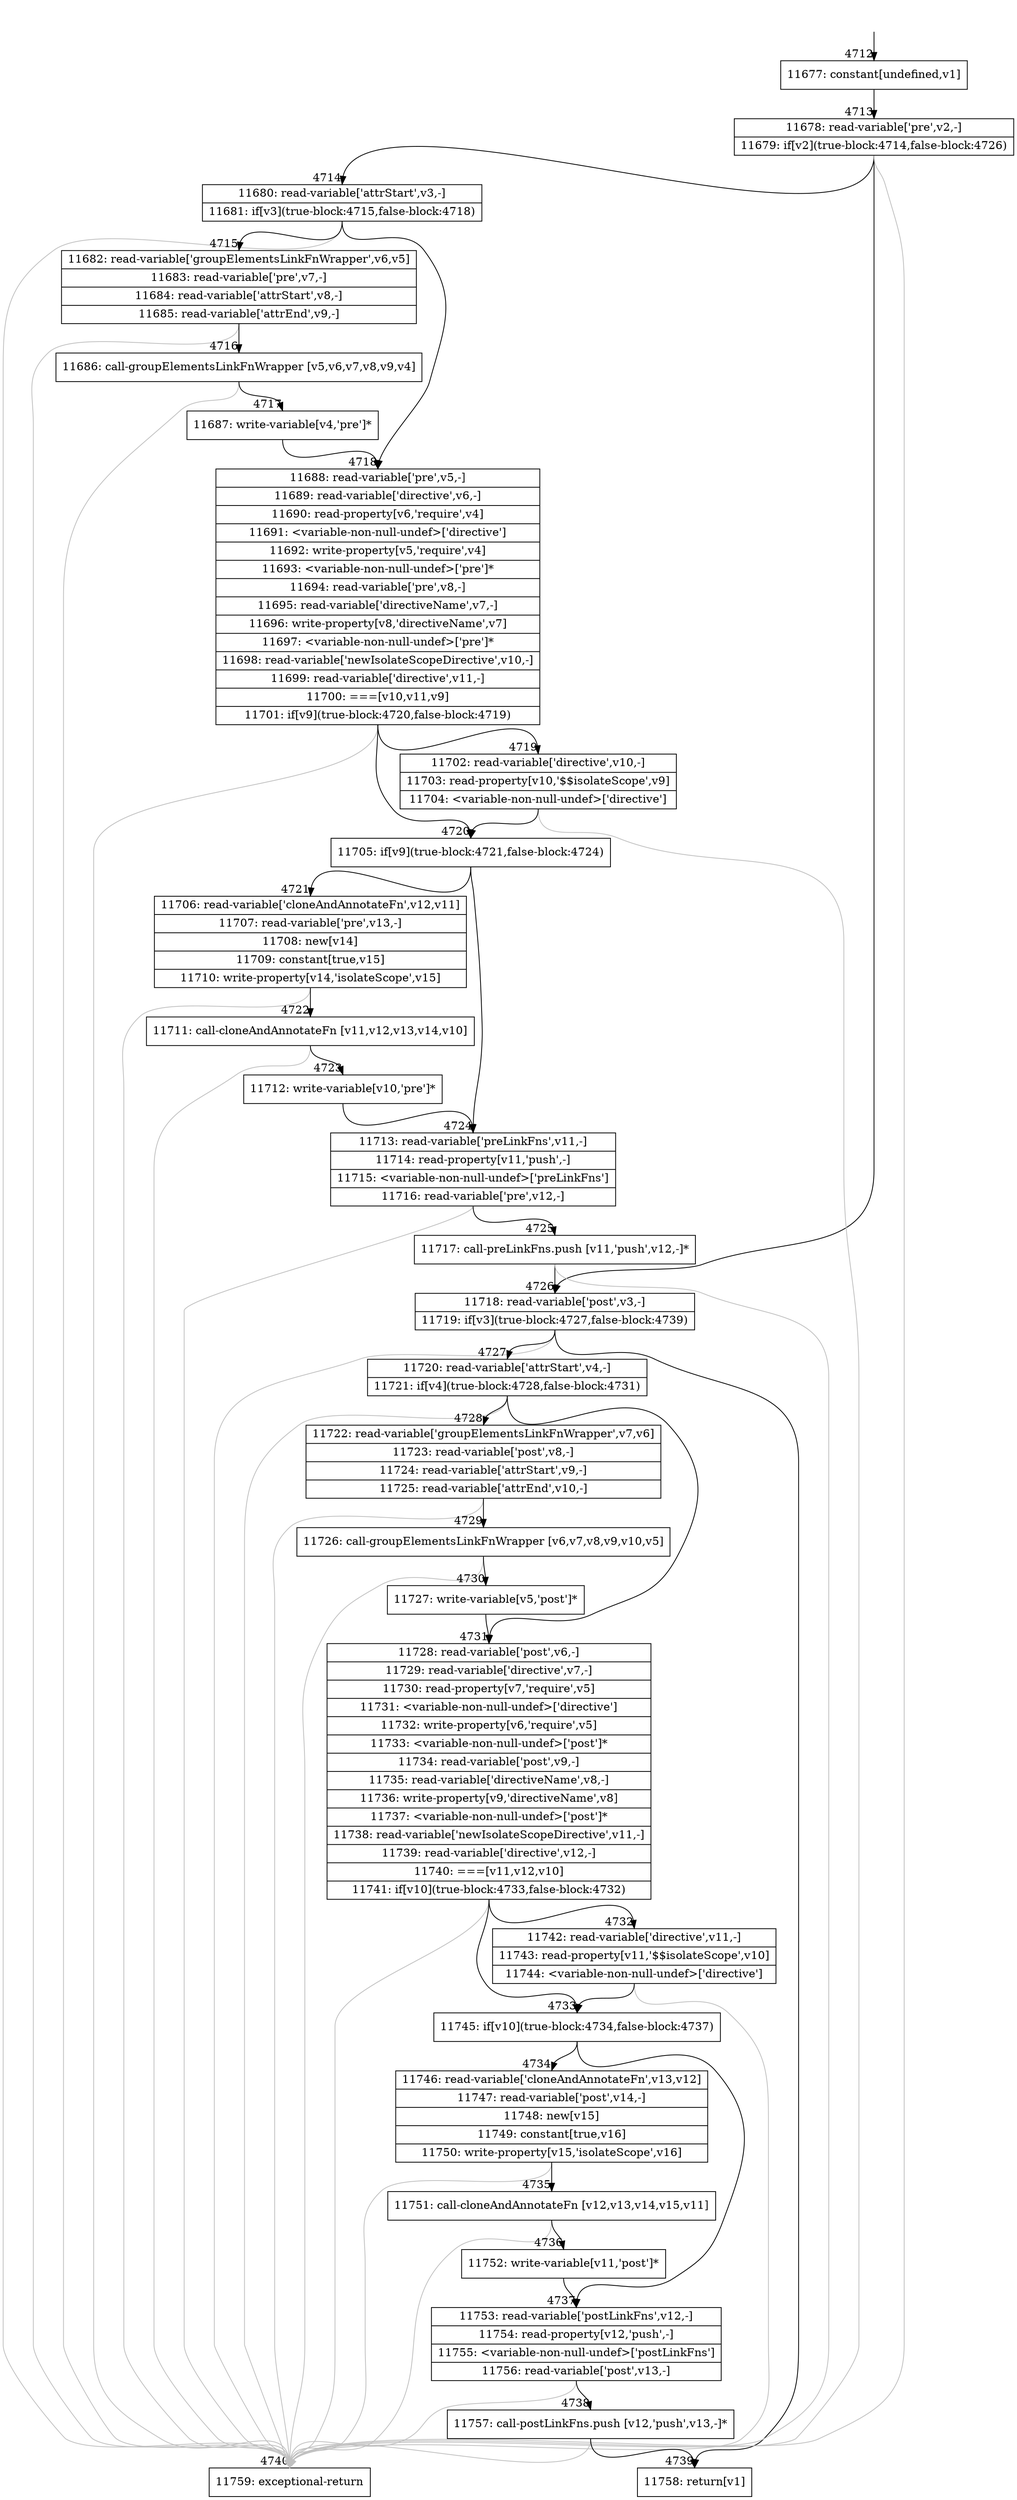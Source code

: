digraph {
rankdir="TD"
BB_entry375[shape=none,label=""];
BB_entry375 -> BB4712 [tailport=s, headport=n, headlabel="    4712"]
BB4712 [shape=record label="{11677: constant[undefined,v1]}" ] 
BB4712 -> BB4713 [tailport=s, headport=n, headlabel="      4713"]
BB4713 [shape=record label="{11678: read-variable['pre',v2,-]|11679: if[v2](true-block:4714,false-block:4726)}" ] 
BB4713 -> BB4714 [tailport=s, headport=n, headlabel="      4714"]
BB4713 -> BB4726 [tailport=s, headport=n, headlabel="      4726"]
BB4713 -> BB4740 [tailport=s, headport=n, color=gray, headlabel="      4740"]
BB4714 [shape=record label="{11680: read-variable['attrStart',v3,-]|11681: if[v3](true-block:4715,false-block:4718)}" ] 
BB4714 -> BB4715 [tailport=s, headport=n, headlabel="      4715"]
BB4714 -> BB4718 [tailport=s, headport=n, headlabel="      4718"]
BB4714 -> BB4740 [tailport=s, headport=n, color=gray]
BB4715 [shape=record label="{11682: read-variable['groupElementsLinkFnWrapper',v6,v5]|11683: read-variable['pre',v7,-]|11684: read-variable['attrStart',v8,-]|11685: read-variable['attrEnd',v9,-]}" ] 
BB4715 -> BB4716 [tailport=s, headport=n, headlabel="      4716"]
BB4715 -> BB4740 [tailport=s, headport=n, color=gray]
BB4716 [shape=record label="{11686: call-groupElementsLinkFnWrapper [v5,v6,v7,v8,v9,v4]}" ] 
BB4716 -> BB4717 [tailport=s, headport=n, headlabel="      4717"]
BB4716 -> BB4740 [tailport=s, headport=n, color=gray]
BB4717 [shape=record label="{11687: write-variable[v4,'pre']*}" ] 
BB4717 -> BB4718 [tailport=s, headport=n]
BB4718 [shape=record label="{11688: read-variable['pre',v5,-]|11689: read-variable['directive',v6,-]|11690: read-property[v6,'require',v4]|11691: \<variable-non-null-undef\>['directive']|11692: write-property[v5,'require',v4]|11693: \<variable-non-null-undef\>['pre']*|11694: read-variable['pre',v8,-]|11695: read-variable['directiveName',v7,-]|11696: write-property[v8,'directiveName',v7]|11697: \<variable-non-null-undef\>['pre']*|11698: read-variable['newIsolateScopeDirective',v10,-]|11699: read-variable['directive',v11,-]|11700: ===[v10,v11,v9]|11701: if[v9](true-block:4720,false-block:4719)}" ] 
BB4718 -> BB4720 [tailport=s, headport=n, headlabel="      4720"]
BB4718 -> BB4719 [tailport=s, headport=n, headlabel="      4719"]
BB4718 -> BB4740 [tailport=s, headport=n, color=gray]
BB4719 [shape=record label="{11702: read-variable['directive',v10,-]|11703: read-property[v10,'$$isolateScope',v9]|11704: \<variable-non-null-undef\>['directive']}" ] 
BB4719 -> BB4720 [tailport=s, headport=n]
BB4719 -> BB4740 [tailport=s, headport=n, color=gray]
BB4720 [shape=record label="{11705: if[v9](true-block:4721,false-block:4724)}" ] 
BB4720 -> BB4721 [tailport=s, headport=n, headlabel="      4721"]
BB4720 -> BB4724 [tailport=s, headport=n, headlabel="      4724"]
BB4721 [shape=record label="{11706: read-variable['cloneAndAnnotateFn',v12,v11]|11707: read-variable['pre',v13,-]|11708: new[v14]|11709: constant[true,v15]|11710: write-property[v14,'isolateScope',v15]}" ] 
BB4721 -> BB4722 [tailport=s, headport=n, headlabel="      4722"]
BB4721 -> BB4740 [tailport=s, headport=n, color=gray]
BB4722 [shape=record label="{11711: call-cloneAndAnnotateFn [v11,v12,v13,v14,v10]}" ] 
BB4722 -> BB4723 [tailport=s, headport=n, headlabel="      4723"]
BB4722 -> BB4740 [tailport=s, headport=n, color=gray]
BB4723 [shape=record label="{11712: write-variable[v10,'pre']*}" ] 
BB4723 -> BB4724 [tailport=s, headport=n]
BB4724 [shape=record label="{11713: read-variable['preLinkFns',v11,-]|11714: read-property[v11,'push',-]|11715: \<variable-non-null-undef\>['preLinkFns']|11716: read-variable['pre',v12,-]}" ] 
BB4724 -> BB4725 [tailport=s, headport=n, headlabel="      4725"]
BB4724 -> BB4740 [tailport=s, headport=n, color=gray]
BB4725 [shape=record label="{11717: call-preLinkFns.push [v11,'push',v12,-]*}" ] 
BB4725 -> BB4726 [tailport=s, headport=n]
BB4725 -> BB4740 [tailport=s, headport=n, color=gray]
BB4726 [shape=record label="{11718: read-variable['post',v3,-]|11719: if[v3](true-block:4727,false-block:4739)}" ] 
BB4726 -> BB4727 [tailport=s, headport=n, headlabel="      4727"]
BB4726 -> BB4739 [tailport=s, headport=n, headlabel="      4739"]
BB4726 -> BB4740 [tailport=s, headport=n, color=gray]
BB4727 [shape=record label="{11720: read-variable['attrStart',v4,-]|11721: if[v4](true-block:4728,false-block:4731)}" ] 
BB4727 -> BB4728 [tailport=s, headport=n, headlabel="      4728"]
BB4727 -> BB4731 [tailport=s, headport=n, headlabel="      4731"]
BB4727 -> BB4740 [tailport=s, headport=n, color=gray]
BB4728 [shape=record label="{11722: read-variable['groupElementsLinkFnWrapper',v7,v6]|11723: read-variable['post',v8,-]|11724: read-variable['attrStart',v9,-]|11725: read-variable['attrEnd',v10,-]}" ] 
BB4728 -> BB4729 [tailport=s, headport=n, headlabel="      4729"]
BB4728 -> BB4740 [tailport=s, headport=n, color=gray]
BB4729 [shape=record label="{11726: call-groupElementsLinkFnWrapper [v6,v7,v8,v9,v10,v5]}" ] 
BB4729 -> BB4730 [tailport=s, headport=n, headlabel="      4730"]
BB4729 -> BB4740 [tailport=s, headport=n, color=gray]
BB4730 [shape=record label="{11727: write-variable[v5,'post']*}" ] 
BB4730 -> BB4731 [tailport=s, headport=n]
BB4731 [shape=record label="{11728: read-variable['post',v6,-]|11729: read-variable['directive',v7,-]|11730: read-property[v7,'require',v5]|11731: \<variable-non-null-undef\>['directive']|11732: write-property[v6,'require',v5]|11733: \<variable-non-null-undef\>['post']*|11734: read-variable['post',v9,-]|11735: read-variable['directiveName',v8,-]|11736: write-property[v9,'directiveName',v8]|11737: \<variable-non-null-undef\>['post']*|11738: read-variable['newIsolateScopeDirective',v11,-]|11739: read-variable['directive',v12,-]|11740: ===[v11,v12,v10]|11741: if[v10](true-block:4733,false-block:4732)}" ] 
BB4731 -> BB4733 [tailport=s, headport=n, headlabel="      4733"]
BB4731 -> BB4732 [tailport=s, headport=n, headlabel="      4732"]
BB4731 -> BB4740 [tailport=s, headport=n, color=gray]
BB4732 [shape=record label="{11742: read-variable['directive',v11,-]|11743: read-property[v11,'$$isolateScope',v10]|11744: \<variable-non-null-undef\>['directive']}" ] 
BB4732 -> BB4733 [tailport=s, headport=n]
BB4732 -> BB4740 [tailport=s, headport=n, color=gray]
BB4733 [shape=record label="{11745: if[v10](true-block:4734,false-block:4737)}" ] 
BB4733 -> BB4734 [tailport=s, headport=n, headlabel="      4734"]
BB4733 -> BB4737 [tailport=s, headport=n, headlabel="      4737"]
BB4734 [shape=record label="{11746: read-variable['cloneAndAnnotateFn',v13,v12]|11747: read-variable['post',v14,-]|11748: new[v15]|11749: constant[true,v16]|11750: write-property[v15,'isolateScope',v16]}" ] 
BB4734 -> BB4735 [tailport=s, headport=n, headlabel="      4735"]
BB4734 -> BB4740 [tailport=s, headport=n, color=gray]
BB4735 [shape=record label="{11751: call-cloneAndAnnotateFn [v12,v13,v14,v15,v11]}" ] 
BB4735 -> BB4736 [tailport=s, headport=n, headlabel="      4736"]
BB4735 -> BB4740 [tailport=s, headport=n, color=gray]
BB4736 [shape=record label="{11752: write-variable[v11,'post']*}" ] 
BB4736 -> BB4737 [tailport=s, headport=n]
BB4737 [shape=record label="{11753: read-variable['postLinkFns',v12,-]|11754: read-property[v12,'push',-]|11755: \<variable-non-null-undef\>['postLinkFns']|11756: read-variable['post',v13,-]}" ] 
BB4737 -> BB4738 [tailport=s, headport=n, headlabel="      4738"]
BB4737 -> BB4740 [tailport=s, headport=n, color=gray]
BB4738 [shape=record label="{11757: call-postLinkFns.push [v12,'push',v13,-]*}" ] 
BB4738 -> BB4739 [tailport=s, headport=n]
BB4738 -> BB4740 [tailport=s, headport=n, color=gray]
BB4739 [shape=record label="{11758: return[v1]}" ] 
BB4740 [shape=record label="{11759: exceptional-return}" ] 
//#$~ 7979
}
